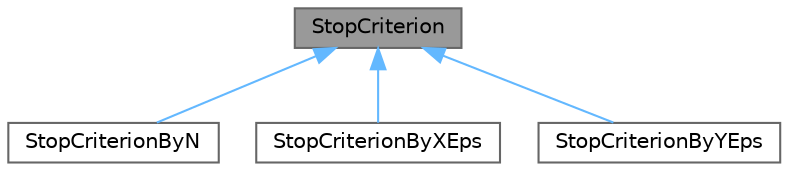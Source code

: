 digraph "StopCriterion"
{
 // LATEX_PDF_SIZE
  bgcolor="transparent";
  edge [fontname=Helvetica,fontsize=10,labelfontname=Helvetica,labelfontsize=10];
  node [fontname=Helvetica,fontsize=10,shape=box,height=0.2,width=0.4];
  Node1 [id="Node000001",label="StopCriterion",height=0.2,width=0.4,color="gray40", fillcolor="grey60", style="filled", fontcolor="black",tooltip="Класс критериев остановки"];
  Node1 -> Node2 [id="edge1_Node000001_Node000002",dir="back",color="steelblue1",style="solid",tooltip=" "];
  Node2 [id="Node000002",label="StopCriterionByN",height=0.2,width=0.4,color="gray40", fillcolor="white", style="filled",URL="$class_stop_criterion_by_n.html",tooltip="Класс критерия остановки n iterations."];
  Node1 -> Node3 [id="edge2_Node000001_Node000003",dir="back",color="steelblue1",style="solid",tooltip=" "];
  Node3 [id="Node000003",label="StopCriterionByXEps",height=0.2,width=0.4,color="gray40", fillcolor="white", style="filled",URL="$class_stop_criterion_by_x_eps.html",tooltip="Класс критерия остановки |x - y| < eps."];
  Node1 -> Node4 [id="edge3_Node000001_Node000004",dir="back",color="steelblue1",style="solid",tooltip=" "];
  Node4 [id="Node000004",label="StopCriterionByYEps",height=0.2,width=0.4,color="gray40", fillcolor="white", style="filled",URL="$class_stop_criterion_by_y_eps.html",tooltip="Класс критерия остановки |f(x) - f(y)| < eps."];
}
